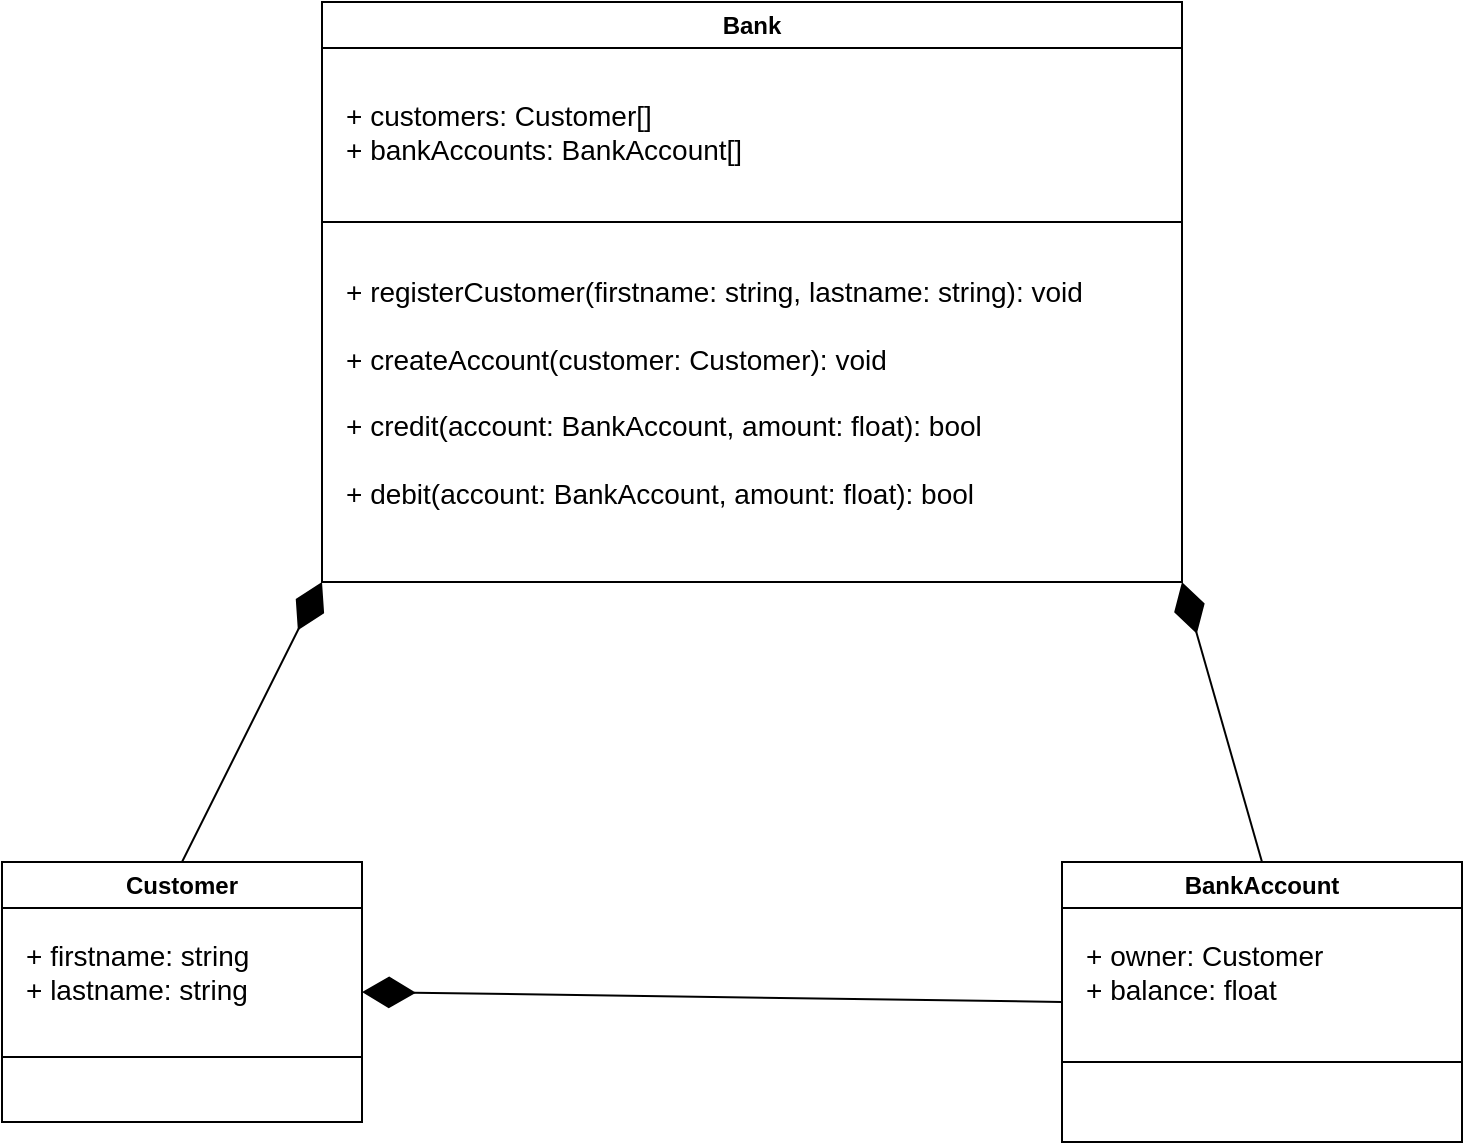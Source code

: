 <mxfile version="24.7.5">
  <diagram name="Page-1" id="MJ7UO6rs83uKcMV7KQuw">
    <mxGraphModel dx="976" dy="601" grid="1" gridSize="10" guides="1" tooltips="1" connect="1" arrows="1" fold="1" page="1" pageScale="1" pageWidth="827" pageHeight="1169" math="0" shadow="0">
      <root>
        <mxCell id="0" />
        <mxCell id="1" parent="0" />
        <mxCell id="KpJjI8jlmmT4lDEsBd6w-1" value="Customer" style="swimlane;whiteSpace=wrap;html=1;" vertex="1" parent="1">
          <mxGeometry x="270" y="470" width="180" height="130" as="geometry" />
        </mxCell>
        <mxCell id="KpJjI8jlmmT4lDEsBd6w-11" value="&lt;font style=&quot;font-size: 14px;&quot;&gt;+ firstname: string&lt;/font&gt;&lt;div style=&quot;font-size: 14px;&quot;&gt;&lt;div style=&quot;&quot;&gt;&lt;font style=&quot;font-size: 14px;&quot;&gt;+ lastname: string&lt;/font&gt;&lt;/div&gt;&lt;/div&gt;" style="text;html=1;align=left;verticalAlign=middle;whiteSpace=wrap;rounded=0;" vertex="1" parent="KpJjI8jlmmT4lDEsBd6w-1">
          <mxGeometry x="10" y="40" width="140" height="30" as="geometry" />
        </mxCell>
        <mxCell id="KpJjI8jlmmT4lDEsBd6w-12" value="Bank" style="swimlane;whiteSpace=wrap;html=1;" vertex="1" parent="1">
          <mxGeometry x="430" y="40" width="430" height="290" as="geometry" />
        </mxCell>
        <mxCell id="KpJjI8jlmmT4lDEsBd6w-15" value="&lt;font style=&quot;font-size: 14px;&quot;&gt;+ customers: Customer[]&lt;/font&gt;&lt;div&gt;&lt;font style=&quot;font-size: 14px;&quot;&gt;+ bankAccounts: BankAccount[]&lt;/font&gt;&lt;/div&gt;" style="text;html=1;align=left;verticalAlign=middle;whiteSpace=wrap;rounded=0;" vertex="1" parent="KpJjI8jlmmT4lDEsBd6w-12">
          <mxGeometry x="10" y="50" width="310" height="30" as="geometry" />
        </mxCell>
        <mxCell id="KpJjI8jlmmT4lDEsBd6w-16" value="" style="endArrow=none;html=1;rounded=0;" edge="1" parent="KpJjI8jlmmT4lDEsBd6w-12">
          <mxGeometry width="50" height="50" relative="1" as="geometry">
            <mxPoint y="110" as="sourcePoint" />
            <mxPoint x="430" y="110" as="targetPoint" />
          </mxGeometry>
        </mxCell>
        <mxCell id="KpJjI8jlmmT4lDEsBd6w-18" value="&lt;font style=&quot;font-size: 14px;&quot;&gt;+ registerCustomer(firstname: string, lastname: string): void&lt;/font&gt;&lt;div&gt;&lt;span style=&quot;font-size: 14px;&quot;&gt;&lt;br&gt;&lt;/span&gt;&lt;div&gt;&lt;font style=&quot;font-size: 14px;&quot;&gt;+ createAccount(customer: Customer): void&lt;/font&gt;&lt;/div&gt;&lt;/div&gt;&lt;div&gt;&lt;font style=&quot;font-size: 14px;&quot;&gt;&lt;br&gt;&lt;/font&gt;&lt;/div&gt;&lt;div&gt;&lt;font style=&quot;font-size: 14px;&quot;&gt;+ credit(account: BankAccount, amount: float): bool&lt;/font&gt;&lt;/div&gt;&lt;div&gt;&lt;font style=&quot;font-size: 14px;&quot;&gt;&lt;br&gt;&lt;/font&gt;&lt;/div&gt;&lt;div&gt;&lt;font style=&quot;font-size: 14px;&quot;&gt;+ debit(account: BankAccount, amount: float): bool&lt;/font&gt;&lt;/div&gt;" style="text;html=1;align=left;verticalAlign=top;whiteSpace=wrap;rounded=0;" vertex="1" parent="KpJjI8jlmmT4lDEsBd6w-12">
          <mxGeometry x="10" y="130" width="410" height="150" as="geometry" />
        </mxCell>
        <mxCell id="KpJjI8jlmmT4lDEsBd6w-13" value="" style="endArrow=none;html=1;rounded=0;entryX=1;entryY=0.75;entryDx=0;entryDy=0;exitX=0;exitY=0.75;exitDx=0;exitDy=0;" edge="1" parent="1" source="KpJjI8jlmmT4lDEsBd6w-1" target="KpJjI8jlmmT4lDEsBd6w-1">
          <mxGeometry width="50" height="50" relative="1" as="geometry">
            <mxPoint x="280" y="690" as="sourcePoint" />
            <mxPoint x="330" y="640" as="targetPoint" />
          </mxGeometry>
        </mxCell>
        <mxCell id="KpJjI8jlmmT4lDEsBd6w-19" value="BankAccount" style="swimlane;whiteSpace=wrap;html=1;" vertex="1" parent="1">
          <mxGeometry x="800" y="470" width="200" height="140" as="geometry" />
        </mxCell>
        <mxCell id="KpJjI8jlmmT4lDEsBd6w-20" value="&lt;span style=&quot;font-size: 14px;&quot;&gt;+ owner: Customer&lt;/span&gt;&lt;div&gt;&lt;span style=&quot;font-size: 14px;&quot;&gt;+ balance: float&lt;/span&gt;&lt;/div&gt;" style="text;html=1;align=left;verticalAlign=middle;whiteSpace=wrap;rounded=0;" vertex="1" parent="KpJjI8jlmmT4lDEsBd6w-19">
          <mxGeometry x="10" y="40" width="140" height="30" as="geometry" />
        </mxCell>
        <mxCell id="KpJjI8jlmmT4lDEsBd6w-21" value="" style="endArrow=none;html=1;rounded=0;exitX=0;exitY=0.75;exitDx=0;exitDy=0;" edge="1" parent="KpJjI8jlmmT4lDEsBd6w-19">
          <mxGeometry width="50" height="50" relative="1" as="geometry">
            <mxPoint y="100" as="sourcePoint" />
            <mxPoint x="200" y="100" as="targetPoint" />
          </mxGeometry>
        </mxCell>
        <mxCell id="KpJjI8jlmmT4lDEsBd6w-22" value="" style="endArrow=diamondThin;endFill=1;endSize=24;html=1;rounded=0;entryX=0;entryY=1;entryDx=0;entryDy=0;exitX=0.5;exitY=0;exitDx=0;exitDy=0;" edge="1" parent="1" source="KpJjI8jlmmT4lDEsBd6w-1" target="KpJjI8jlmmT4lDEsBd6w-12">
          <mxGeometry width="160" relative="1" as="geometry">
            <mxPoint x="240" y="420" as="sourcePoint" />
            <mxPoint x="400" y="420" as="targetPoint" />
          </mxGeometry>
        </mxCell>
        <mxCell id="KpJjI8jlmmT4lDEsBd6w-23" value="" style="endArrow=diamondThin;endFill=1;endSize=24;html=1;rounded=0;entryX=1;entryY=1;entryDx=0;entryDy=0;exitX=0.5;exitY=0;exitDx=0;exitDy=0;" edge="1" parent="1" source="KpJjI8jlmmT4lDEsBd6w-19" target="KpJjI8jlmmT4lDEsBd6w-12">
          <mxGeometry width="160" relative="1" as="geometry">
            <mxPoint x="540" y="390" as="sourcePoint" />
            <mxPoint x="700" y="390" as="targetPoint" />
          </mxGeometry>
        </mxCell>
        <mxCell id="KpJjI8jlmmT4lDEsBd6w-25" value="" style="endArrow=diamondThin;endFill=1;endSize=24;html=1;rounded=0;entryX=1;entryY=0.5;entryDx=0;entryDy=0;exitX=0;exitY=0.5;exitDx=0;exitDy=0;" edge="1" parent="1" source="KpJjI8jlmmT4lDEsBd6w-19" target="KpJjI8jlmmT4lDEsBd6w-1">
          <mxGeometry width="160" relative="1" as="geometry">
            <mxPoint x="540" y="420" as="sourcePoint" />
            <mxPoint x="700" y="420" as="targetPoint" />
          </mxGeometry>
        </mxCell>
      </root>
    </mxGraphModel>
  </diagram>
</mxfile>
